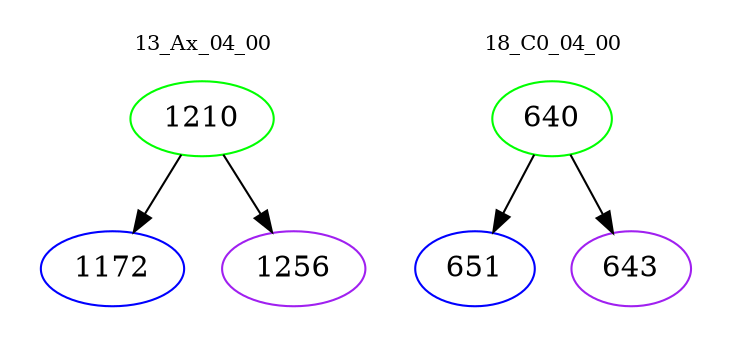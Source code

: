 digraph{
subgraph cluster_0 {
color = white
label = "13_Ax_04_00";
fontsize=10;
T0_1210 [label="1210", color="green"]
T0_1210 -> T0_1172 [color="black"]
T0_1172 [label="1172", color="blue"]
T0_1210 -> T0_1256 [color="black"]
T0_1256 [label="1256", color="purple"]
}
subgraph cluster_1 {
color = white
label = "18_C0_04_00";
fontsize=10;
T1_640 [label="640", color="green"]
T1_640 -> T1_651 [color="black"]
T1_651 [label="651", color="blue"]
T1_640 -> T1_643 [color="black"]
T1_643 [label="643", color="purple"]
}
}
